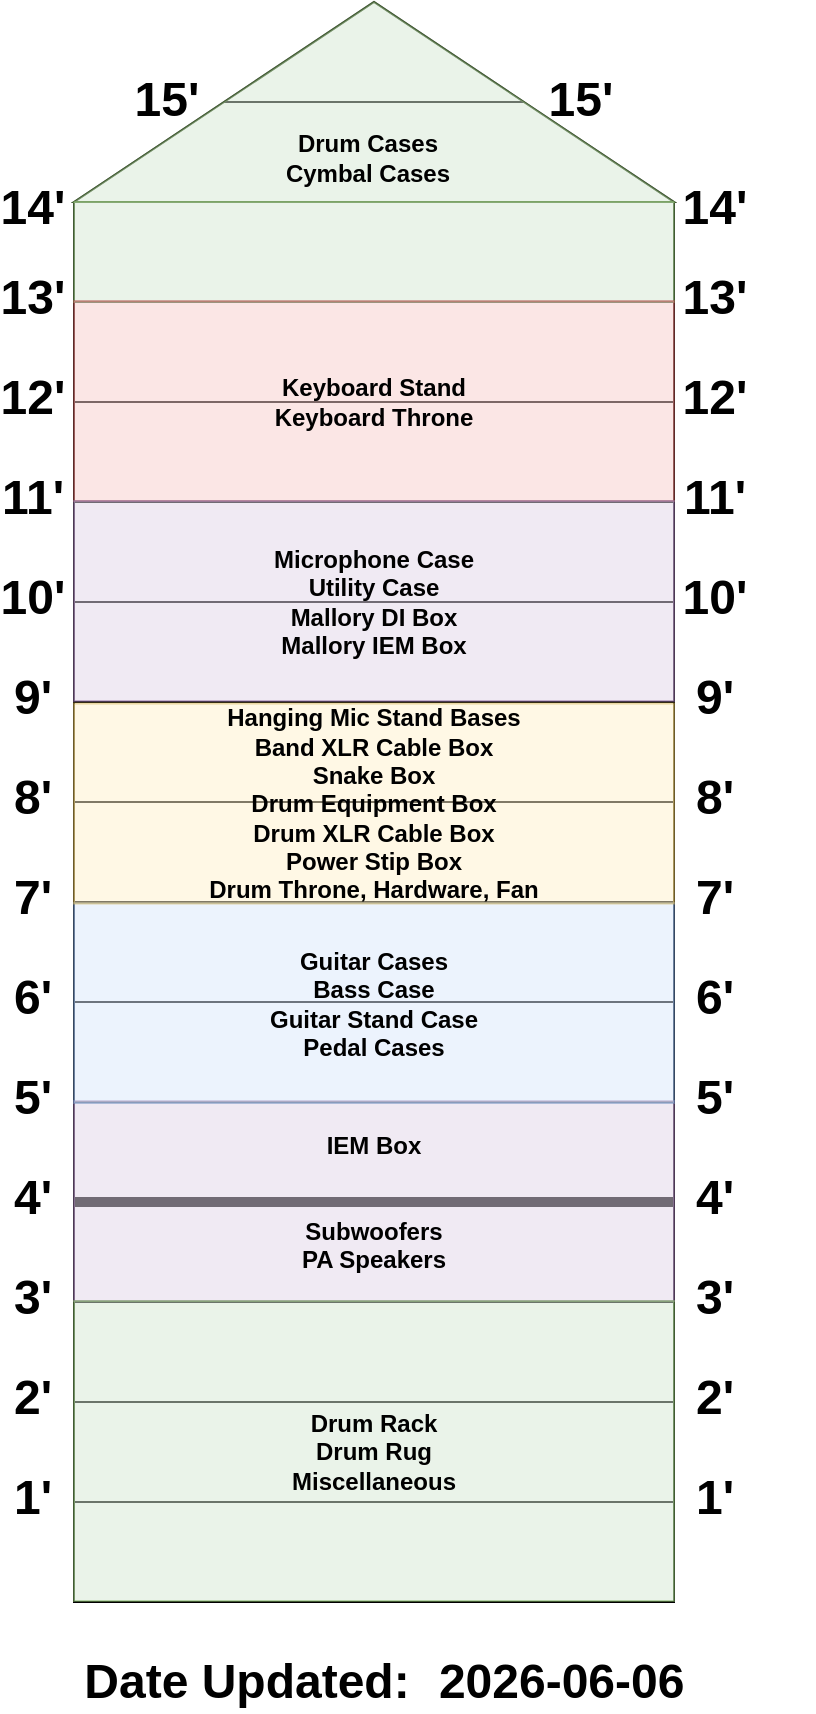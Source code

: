 <mxfile version="24.7.17">
  <diagram name="Page-1" id="X5lvkgiN3U133mV6QOkO">
    <mxGraphModel dx="2019" dy="1109" grid="1" gridSize="10" guides="1" tooltips="1" connect="1" arrows="1" fold="1" page="1" pageScale="1" pageWidth="850" pageHeight="1100" math="0" shadow="0">
      <root>
        <mxCell id="0" />
        <mxCell id="1" parent="0" />
        <mxCell id="nhZHOeeMNoCa2xDWZXQW-58" value="" style="group" vertex="1" connectable="0" parent="1">
          <mxGeometry x="226" y="150" width="398" height="801.5" as="geometry" />
        </mxCell>
        <mxCell id="nhZHOeeMNoCa2xDWZXQW-53" value="" style="group" connectable="0" vertex="1" parent="nhZHOeeMNoCa2xDWZXQW-58">
          <mxGeometry x="8" width="390" height="800" as="geometry" />
        </mxCell>
        <mxCell id="nhZHOeeMNoCa2xDWZXQW-17" value="&lt;font style=&quot;font-size: 24px;&quot;&gt;1&#39;&lt;/font&gt;" style="text;strokeColor=none;align=center;fillColor=none;html=1;verticalAlign=middle;whiteSpace=wrap;rounded=0;fontStyle=1" vertex="1" parent="nhZHOeeMNoCa2xDWZXQW-58">
          <mxGeometry y="740" width="15" height="15" as="geometry" />
        </mxCell>
        <mxCell id="nhZHOeeMNoCa2xDWZXQW-18" value="&lt;font style=&quot;font-size: 24px;&quot;&gt;1&#39;&lt;/font&gt;" style="text;strokeColor=none;align=center;fillColor=none;html=1;verticalAlign=middle;whiteSpace=wrap;rounded=0;fontStyle=1" vertex="1" parent="nhZHOeeMNoCa2xDWZXQW-58">
          <mxGeometry x="341" y="740" width="15" height="15" as="geometry" />
        </mxCell>
        <mxCell id="nhZHOeeMNoCa2xDWZXQW-19" value="&lt;font style=&quot;font-size: 24px;&quot;&gt;2&#39;&lt;/font&gt;" style="text;strokeColor=none;align=center;fillColor=none;html=1;verticalAlign=middle;whiteSpace=wrap;rounded=0;fontStyle=1" vertex="1" parent="nhZHOeeMNoCa2xDWZXQW-58">
          <mxGeometry y="690" width="15" height="15" as="geometry" />
        </mxCell>
        <mxCell id="nhZHOeeMNoCa2xDWZXQW-20" value="&lt;font style=&quot;font-size: 24px;&quot;&gt;2&#39;&lt;/font&gt;" style="text;strokeColor=none;align=center;fillColor=none;html=1;verticalAlign=middle;whiteSpace=wrap;rounded=0;fontStyle=1" vertex="1" parent="nhZHOeeMNoCa2xDWZXQW-58">
          <mxGeometry x="341" y="690" width="15" height="15" as="geometry" />
        </mxCell>
        <mxCell id="nhZHOeeMNoCa2xDWZXQW-21" value="&lt;font style=&quot;font-size: 24px;&quot;&gt;3&#39;&lt;/font&gt;" style="text;strokeColor=none;align=center;fillColor=none;html=1;verticalAlign=middle;whiteSpace=wrap;rounded=0;fontStyle=1" vertex="1" parent="nhZHOeeMNoCa2xDWZXQW-58">
          <mxGeometry y="640" width="15" height="15" as="geometry" />
        </mxCell>
        <mxCell id="nhZHOeeMNoCa2xDWZXQW-22" value="&lt;font style=&quot;font-size: 24px;&quot;&gt;3&#39;&lt;/font&gt;" style="text;strokeColor=none;align=center;fillColor=none;html=1;verticalAlign=middle;whiteSpace=wrap;rounded=0;fontStyle=1" vertex="1" parent="nhZHOeeMNoCa2xDWZXQW-58">
          <mxGeometry x="341" y="640" width="15" height="15" as="geometry" />
        </mxCell>
        <mxCell id="nhZHOeeMNoCa2xDWZXQW-23" value="&lt;font style=&quot;font-size: 24px;&quot;&gt;4&#39;&lt;/font&gt;" style="text;strokeColor=none;align=center;fillColor=none;html=1;verticalAlign=middle;whiteSpace=wrap;rounded=0;fontStyle=1" vertex="1" parent="nhZHOeeMNoCa2xDWZXQW-58">
          <mxGeometry y="590" width="15" height="15" as="geometry" />
        </mxCell>
        <mxCell id="nhZHOeeMNoCa2xDWZXQW-24" value="&lt;font style=&quot;font-size: 24px;&quot;&gt;4&#39;&lt;/font&gt;" style="text;strokeColor=none;align=center;fillColor=none;html=1;verticalAlign=middle;whiteSpace=wrap;rounded=0;fontStyle=1" vertex="1" parent="nhZHOeeMNoCa2xDWZXQW-58">
          <mxGeometry x="341" y="590" width="15" height="15" as="geometry" />
        </mxCell>
        <mxCell id="nhZHOeeMNoCa2xDWZXQW-25" value="&lt;font style=&quot;font-size: 24px;&quot;&gt;5&#39;&lt;/font&gt;" style="text;strokeColor=none;align=center;fillColor=none;html=1;verticalAlign=middle;whiteSpace=wrap;rounded=0;fontStyle=1" vertex="1" parent="nhZHOeeMNoCa2xDWZXQW-58">
          <mxGeometry y="540" width="15" height="15" as="geometry" />
        </mxCell>
        <mxCell id="nhZHOeeMNoCa2xDWZXQW-26" value="&lt;font style=&quot;font-size: 24px;&quot;&gt;5&#39;&lt;/font&gt;" style="text;strokeColor=none;align=center;fillColor=none;html=1;verticalAlign=middle;whiteSpace=wrap;rounded=0;fontStyle=1" vertex="1" parent="nhZHOeeMNoCa2xDWZXQW-58">
          <mxGeometry x="341" y="540" width="15" height="15" as="geometry" />
        </mxCell>
        <mxCell id="nhZHOeeMNoCa2xDWZXQW-27" value="&lt;font style=&quot;font-size: 24px;&quot;&gt;6&#39;&lt;/font&gt;" style="text;strokeColor=none;align=center;fillColor=none;html=1;verticalAlign=middle;whiteSpace=wrap;rounded=0;fontStyle=1" vertex="1" parent="nhZHOeeMNoCa2xDWZXQW-58">
          <mxGeometry y="490" width="15" height="15" as="geometry" />
        </mxCell>
        <mxCell id="nhZHOeeMNoCa2xDWZXQW-28" value="&lt;font style=&quot;font-size: 24px;&quot;&gt;6&#39;&lt;/font&gt;" style="text;strokeColor=none;align=center;fillColor=none;html=1;verticalAlign=middle;whiteSpace=wrap;rounded=0;fontStyle=1" vertex="1" parent="nhZHOeeMNoCa2xDWZXQW-58">
          <mxGeometry x="341" y="490" width="15" height="15" as="geometry" />
        </mxCell>
        <mxCell id="nhZHOeeMNoCa2xDWZXQW-34" value="&lt;font style=&quot;font-size: 24px;&quot;&gt;7&#39;&lt;/font&gt;" style="text;strokeColor=none;align=center;fillColor=none;html=1;verticalAlign=middle;whiteSpace=wrap;rounded=0;fontStyle=1" vertex="1" parent="nhZHOeeMNoCa2xDWZXQW-58">
          <mxGeometry y="440" width="15" height="15" as="geometry" />
        </mxCell>
        <mxCell id="nhZHOeeMNoCa2xDWZXQW-35" value="&lt;font style=&quot;font-size: 24px;&quot;&gt;7&#39;&lt;/font&gt;" style="text;strokeColor=none;align=center;fillColor=none;html=1;verticalAlign=middle;whiteSpace=wrap;rounded=0;fontStyle=1" vertex="1" parent="nhZHOeeMNoCa2xDWZXQW-58">
          <mxGeometry x="341" y="440" width="15" height="15" as="geometry" />
        </mxCell>
        <mxCell id="nhZHOeeMNoCa2xDWZXQW-36" value="&lt;font style=&quot;font-size: 24px;&quot;&gt;8&#39;&lt;/font&gt;" style="text;strokeColor=none;align=center;fillColor=none;html=1;verticalAlign=middle;whiteSpace=wrap;rounded=0;fontStyle=1" vertex="1" parent="nhZHOeeMNoCa2xDWZXQW-58">
          <mxGeometry y="390" width="15" height="15" as="geometry" />
        </mxCell>
        <mxCell id="nhZHOeeMNoCa2xDWZXQW-37" value="&lt;font style=&quot;font-size: 24px;&quot;&gt;8&#39;&lt;/font&gt;" style="text;strokeColor=none;align=center;fillColor=none;html=1;verticalAlign=middle;whiteSpace=wrap;rounded=0;fontStyle=1" vertex="1" parent="nhZHOeeMNoCa2xDWZXQW-58">
          <mxGeometry x="341" y="390" width="15" height="15" as="geometry" />
        </mxCell>
        <mxCell id="nhZHOeeMNoCa2xDWZXQW-38" value="&lt;font style=&quot;font-size: 24px;&quot;&gt;9&#39;&lt;/font&gt;" style="text;strokeColor=none;align=center;fillColor=none;html=1;verticalAlign=middle;whiteSpace=wrap;rounded=0;fontStyle=1" vertex="1" parent="nhZHOeeMNoCa2xDWZXQW-58">
          <mxGeometry y="340" width="15" height="15" as="geometry" />
        </mxCell>
        <mxCell id="nhZHOeeMNoCa2xDWZXQW-39" value="&lt;font style=&quot;font-size: 24px;&quot;&gt;9&#39;&lt;/font&gt;" style="text;strokeColor=none;align=center;fillColor=none;html=1;verticalAlign=middle;whiteSpace=wrap;rounded=0;fontStyle=1" vertex="1" parent="nhZHOeeMNoCa2xDWZXQW-58">
          <mxGeometry x="341" y="340" width="15" height="15" as="geometry" />
        </mxCell>
        <mxCell id="nhZHOeeMNoCa2xDWZXQW-40" value="&lt;font style=&quot;font-size: 24px;&quot;&gt;10&#39;&lt;/font&gt;" style="text;strokeColor=none;align=center;fillColor=none;html=1;verticalAlign=middle;whiteSpace=wrap;rounded=0;fontStyle=1" vertex="1" parent="nhZHOeeMNoCa2xDWZXQW-58">
          <mxGeometry y="290" width="15" height="15" as="geometry" />
        </mxCell>
        <mxCell id="nhZHOeeMNoCa2xDWZXQW-41" value="&lt;font style=&quot;font-size: 24px;&quot;&gt;10&#39;&lt;/font&gt;" style="text;strokeColor=none;align=center;fillColor=none;html=1;verticalAlign=middle;whiteSpace=wrap;rounded=0;fontStyle=1" vertex="1" parent="nhZHOeeMNoCa2xDWZXQW-58">
          <mxGeometry x="341" y="290" width="15" height="15" as="geometry" />
        </mxCell>
        <mxCell id="nhZHOeeMNoCa2xDWZXQW-42" value="&lt;font style=&quot;font-size: 24px;&quot;&gt;11&#39;&lt;/font&gt;" style="text;strokeColor=none;align=center;fillColor=none;html=1;verticalAlign=middle;whiteSpace=wrap;rounded=0;fontStyle=1" vertex="1" parent="nhZHOeeMNoCa2xDWZXQW-58">
          <mxGeometry y="240" width="15" height="15" as="geometry" />
        </mxCell>
        <mxCell id="nhZHOeeMNoCa2xDWZXQW-43" value="&lt;font style=&quot;font-size: 24px;&quot;&gt;11&#39;&lt;/font&gt;" style="text;strokeColor=none;align=center;fillColor=none;html=1;verticalAlign=middle;whiteSpace=wrap;rounded=0;fontStyle=1" vertex="1" parent="nhZHOeeMNoCa2xDWZXQW-58">
          <mxGeometry x="341" y="240" width="15" height="15" as="geometry" />
        </mxCell>
        <mxCell id="nhZHOeeMNoCa2xDWZXQW-44" value="&lt;font style=&quot;font-size: 24px;&quot;&gt;12&#39;&lt;/font&gt;" style="text;strokeColor=none;align=center;fillColor=none;html=1;verticalAlign=middle;whiteSpace=wrap;rounded=0;fontStyle=1" vertex="1" parent="nhZHOeeMNoCa2xDWZXQW-58">
          <mxGeometry y="190" width="15" height="15" as="geometry" />
        </mxCell>
        <mxCell id="nhZHOeeMNoCa2xDWZXQW-45" value="&lt;font style=&quot;font-size: 24px;&quot;&gt;12&#39;&lt;/font&gt;" style="text;strokeColor=none;align=center;fillColor=none;html=1;verticalAlign=middle;whiteSpace=wrap;rounded=0;fontStyle=1" vertex="1" parent="nhZHOeeMNoCa2xDWZXQW-58">
          <mxGeometry x="341" y="190" width="15" height="15" as="geometry" />
        </mxCell>
        <mxCell id="nhZHOeeMNoCa2xDWZXQW-46" value="&lt;font style=&quot;font-size: 24px;&quot;&gt;13&#39;&lt;/font&gt;" style="text;strokeColor=none;align=center;fillColor=none;html=1;verticalAlign=middle;whiteSpace=wrap;rounded=0;fontStyle=1" vertex="1" parent="nhZHOeeMNoCa2xDWZXQW-58">
          <mxGeometry y="140" width="15" height="15" as="geometry" />
        </mxCell>
        <mxCell id="nhZHOeeMNoCa2xDWZXQW-47" value="&lt;font style=&quot;font-size: 24px;&quot;&gt;13&#39;&lt;/font&gt;" style="text;strokeColor=none;align=center;fillColor=none;html=1;verticalAlign=middle;whiteSpace=wrap;rounded=0;fontStyle=1" vertex="1" parent="nhZHOeeMNoCa2xDWZXQW-58">
          <mxGeometry x="341" y="140" width="15" height="15" as="geometry" />
        </mxCell>
        <mxCell id="nhZHOeeMNoCa2xDWZXQW-48" value="&lt;font style=&quot;font-size: 24px;&quot;&gt;14&#39;&lt;/font&gt;" style="text;strokeColor=none;align=center;fillColor=none;html=1;verticalAlign=middle;whiteSpace=wrap;rounded=0;fontStyle=1" vertex="1" parent="nhZHOeeMNoCa2xDWZXQW-58">
          <mxGeometry y="95" width="15" height="15" as="geometry" />
        </mxCell>
        <mxCell id="nhZHOeeMNoCa2xDWZXQW-49" value="&lt;font style=&quot;font-size: 24px;&quot;&gt;14&#39;&lt;/font&gt;" style="text;strokeColor=none;align=center;fillColor=none;html=1;verticalAlign=middle;whiteSpace=wrap;rounded=0;fontStyle=1" vertex="1" parent="nhZHOeeMNoCa2xDWZXQW-58">
          <mxGeometry x="341" y="95" width="15" height="15" as="geometry" />
        </mxCell>
        <mxCell id="nhZHOeeMNoCa2xDWZXQW-1" value="" style="rounded=0;whiteSpace=wrap;html=1;" vertex="1" parent="nhZHOeeMNoCa2xDWZXQW-58">
          <mxGeometry x="28" y="100" width="300" height="700" as="geometry" />
        </mxCell>
        <mxCell id="nhZHOeeMNoCa2xDWZXQW-7" value="" style="endArrow=none;html=1;rounded=0;exitX=0;exitY=0.1;exitDx=0;exitDy=0;exitPerimeter=0;entryX=1;entryY=0.102;entryDx=0;entryDy=0;entryPerimeter=0;" edge="1" parent="nhZHOeeMNoCa2xDWZXQW-58">
          <mxGeometry width="50" height="50" relative="1" as="geometry">
            <mxPoint x="28" y="150" as="sourcePoint" />
            <mxPoint x="328" y="150" as="targetPoint" />
          </mxGeometry>
        </mxCell>
        <mxCell id="nhZHOeeMNoCa2xDWZXQW-8" value="" style="endArrow=none;html=1;rounded=0;entryX=1;entryY=0.202;entryDx=0;entryDy=0;entryPerimeter=0;" edge="1" parent="nhZHOeeMNoCa2xDWZXQW-58">
          <mxGeometry width="50" height="50" relative="1" as="geometry">
            <mxPoint x="28" y="200" as="sourcePoint" />
            <mxPoint x="328" y="200" as="targetPoint" />
          </mxGeometry>
        </mxCell>
        <mxCell id="nhZHOeeMNoCa2xDWZXQW-9" value="" style="endArrow=none;html=1;rounded=0;exitX=0;exitY=0.295;exitDx=0;exitDy=0;exitPerimeter=0;entryX=1;entryY=0.296;entryDx=0;entryDy=0;entryPerimeter=0;" edge="1" parent="nhZHOeeMNoCa2xDWZXQW-58">
          <mxGeometry width="50" height="50" relative="1" as="geometry">
            <mxPoint x="28" y="250" as="sourcePoint" />
            <mxPoint x="328" y="250" as="targetPoint" />
          </mxGeometry>
        </mxCell>
        <mxCell id="nhZHOeeMNoCa2xDWZXQW-10" value="" style="endArrow=none;html=1;rounded=0;entryX=1;entryY=0.396;entryDx=0;entryDy=0;entryPerimeter=0;" edge="1" parent="nhZHOeeMNoCa2xDWZXQW-58">
          <mxGeometry width="50" height="50" relative="1" as="geometry">
            <mxPoint x="28" y="300" as="sourcePoint" />
            <mxPoint x="328" y="300" as="targetPoint" />
          </mxGeometry>
        </mxCell>
        <mxCell id="nhZHOeeMNoCa2xDWZXQW-11" value="" style="endArrow=none;html=1;rounded=0;exitX=0;exitY=0.5;exitDx=0;exitDy=0;entryX=1;entryY=0.5;entryDx=0;entryDy=0;" edge="1" parent="nhZHOeeMNoCa2xDWZXQW-58">
          <mxGeometry width="50" height="50" relative="1" as="geometry">
            <mxPoint x="28" y="350" as="sourcePoint" />
            <mxPoint x="328" y="350" as="targetPoint" />
          </mxGeometry>
        </mxCell>
        <mxCell id="nhZHOeeMNoCa2xDWZXQW-13" value="" style="endArrow=none;html=1;rounded=0;entryX=1;entryY=0.696;entryDx=0;entryDy=0;entryPerimeter=0;" edge="1" parent="nhZHOeeMNoCa2xDWZXQW-58">
          <mxGeometry width="50" height="50" relative="1" as="geometry">
            <mxPoint x="28" y="450" as="sourcePoint" />
            <mxPoint x="328" y="450" as="targetPoint" />
          </mxGeometry>
        </mxCell>
        <mxCell id="nhZHOeeMNoCa2xDWZXQW-14" value="" style="endArrow=none;html=1;rounded=0;entryX=1;entryY=0.796;entryDx=0;entryDy=0;entryPerimeter=0;exitX=0;exitY=0.797;exitDx=0;exitDy=0;exitPerimeter=0;" edge="1" parent="nhZHOeeMNoCa2xDWZXQW-58">
          <mxGeometry width="50" height="50" relative="1" as="geometry">
            <mxPoint x="28" y="500" as="sourcePoint" />
            <mxPoint x="328" y="500" as="targetPoint" />
          </mxGeometry>
        </mxCell>
        <mxCell id="nhZHOeeMNoCa2xDWZXQW-15" value="" style="endArrow=none;html=1;rounded=0;exitX=0;exitY=0.895;exitDx=0;exitDy=0;exitPerimeter=0;" edge="1" parent="nhZHOeeMNoCa2xDWZXQW-58">
          <mxGeometry width="50" height="50" relative="1" as="geometry">
            <mxPoint x="28" y="550" as="sourcePoint" />
            <mxPoint x="328" y="550" as="targetPoint" />
          </mxGeometry>
        </mxCell>
        <mxCell id="nhZHOeeMNoCa2xDWZXQW-29" value="" style="endArrow=none;html=1;rounded=0;exitX=0;exitY=0.5;exitDx=0;exitDy=0;entryX=1;entryY=0.5;entryDx=0;entryDy=0;" edge="1" parent="nhZHOeeMNoCa2xDWZXQW-58">
          <mxGeometry width="50" height="50" relative="1" as="geometry">
            <mxPoint x="28" y="400" as="sourcePoint" />
            <mxPoint x="328" y="400" as="targetPoint" />
          </mxGeometry>
        </mxCell>
        <mxCell id="nhZHOeeMNoCa2xDWZXQW-30" value="" style="endArrow=none;html=1;rounded=0;exitX=0;exitY=0.895;exitDx=0;exitDy=0;exitPerimeter=0;strokeWidth=5;" edge="1" parent="nhZHOeeMNoCa2xDWZXQW-58">
          <mxGeometry width="50" height="50" relative="1" as="geometry">
            <mxPoint x="28" y="600" as="sourcePoint" />
            <mxPoint x="328" y="600" as="targetPoint" />
          </mxGeometry>
        </mxCell>
        <mxCell id="nhZHOeeMNoCa2xDWZXQW-31" value="" style="endArrow=none;html=1;rounded=0;exitX=0;exitY=0.895;exitDx=0;exitDy=0;exitPerimeter=0;" edge="1" parent="nhZHOeeMNoCa2xDWZXQW-58">
          <mxGeometry width="50" height="50" relative="1" as="geometry">
            <mxPoint x="28" y="650" as="sourcePoint" />
            <mxPoint x="328" y="650" as="targetPoint" />
          </mxGeometry>
        </mxCell>
        <mxCell id="nhZHOeeMNoCa2xDWZXQW-32" value="" style="endArrow=none;html=1;rounded=0;exitX=0;exitY=0.895;exitDx=0;exitDy=0;exitPerimeter=0;" edge="1" parent="nhZHOeeMNoCa2xDWZXQW-58">
          <mxGeometry width="50" height="50" relative="1" as="geometry">
            <mxPoint x="28" y="700" as="sourcePoint" />
            <mxPoint x="328" y="700" as="targetPoint" />
          </mxGeometry>
        </mxCell>
        <mxCell id="nhZHOeeMNoCa2xDWZXQW-33" value="" style="endArrow=none;html=1;rounded=0;exitX=0;exitY=0.895;exitDx=0;exitDy=0;exitPerimeter=0;" edge="1" parent="nhZHOeeMNoCa2xDWZXQW-58">
          <mxGeometry width="50" height="50" relative="1" as="geometry">
            <mxPoint x="28" y="750" as="sourcePoint" />
            <mxPoint x="328" y="750" as="targetPoint" />
          </mxGeometry>
        </mxCell>
        <mxCell id="nhZHOeeMNoCa2xDWZXQW-51" value="&lt;font style=&quot;font-size: 24px;&quot;&gt;15&#39;&lt;/font&gt;" style="text;strokeColor=none;align=center;fillColor=none;html=1;verticalAlign=middle;whiteSpace=wrap;rounded=0;fontStyle=1" vertex="1" parent="nhZHOeeMNoCa2xDWZXQW-58">
          <mxGeometry x="68.286" y="41" width="12.857" height="15" as="geometry" />
        </mxCell>
        <mxCell id="nhZHOeeMNoCa2xDWZXQW-52" value="&lt;font style=&quot;font-size: 24px;&quot;&gt;15&#39;&lt;/font&gt;" style="text;strokeColor=none;align=center;fillColor=none;html=1;verticalAlign=middle;whiteSpace=wrap;rounded=0;fontStyle=1" vertex="1" parent="nhZHOeeMNoCa2xDWZXQW-58">
          <mxGeometry x="274.857" y="41" width="12.857" height="15" as="geometry" />
        </mxCell>
        <mxCell id="nhZHOeeMNoCa2xDWZXQW-54" value="" style="triangle;whiteSpace=wrap;html=1;rotation=-90;" vertex="1" parent="nhZHOeeMNoCa2xDWZXQW-58">
          <mxGeometry x="128" y="-100" width="100" height="300" as="geometry" />
        </mxCell>
        <mxCell id="nhZHOeeMNoCa2xDWZXQW-55" value="" style="endArrow=none;html=1;rounded=0;exitX=0.5;exitY=0;exitDx=0;exitDy=0;entryX=0.5;entryY=1;entryDx=0;entryDy=0;" edge="1" parent="nhZHOeeMNoCa2xDWZXQW-58" source="nhZHOeeMNoCa2xDWZXQW-54" target="nhZHOeeMNoCa2xDWZXQW-54">
          <mxGeometry width="50" height="50" relative="1" as="geometry">
            <mxPoint x="178" y="90" as="sourcePoint" />
            <mxPoint x="228" y="40" as="targetPoint" />
          </mxGeometry>
        </mxCell>
        <mxCell id="nhZHOeeMNoCa2xDWZXQW-59" value="&lt;b&gt;IEM Box&lt;/b&gt;&lt;div&gt;&lt;b&gt;&lt;br&gt;&lt;/b&gt;&lt;/div&gt;&lt;div&gt;&lt;b&gt;&lt;br&gt;&lt;/b&gt;&lt;div&gt;&lt;div&gt;&lt;b&gt;Subwoofers&lt;/b&gt;&lt;/div&gt;&lt;/div&gt;&lt;div&gt;&lt;b&gt;PA Speakers&lt;/b&gt;&lt;/div&gt;&lt;/div&gt;" style="rounded=0;whiteSpace=wrap;html=1;opacity=50;fillColor=#e1d5e7;strokeColor=#9673a6;" vertex="1" parent="nhZHOeeMNoCa2xDWZXQW-58">
          <mxGeometry x="28" y="549.5" width="300" height="100" as="geometry" />
        </mxCell>
        <mxCell id="nhZHOeeMNoCa2xDWZXQW-63" value="&lt;b&gt;Drum Rack&lt;/b&gt;&lt;div&gt;&lt;b&gt;Drum Rug&lt;/b&gt;&lt;/div&gt;&lt;div&gt;&lt;b&gt;Miscellaneous&lt;/b&gt;&lt;/div&gt;" style="whiteSpace=wrap;html=1;fillColor=#d5e8d4;strokeColor=#82b366;opacity=50;" vertex="1" parent="nhZHOeeMNoCa2xDWZXQW-58">
          <mxGeometry x="28" y="649.5" width="300" height="150" as="geometry" />
        </mxCell>
        <mxCell id="nhZHOeeMNoCa2xDWZXQW-57" value="" style="triangle;whiteSpace=wrap;html=1;rotation=-90;opacity=50;fillColor=#d5e8d4;strokeColor=#82b366;" vertex="1" parent="nhZHOeeMNoCa2xDWZXQW-58">
          <mxGeometry x="128" y="-100" width="100" height="300" as="geometry" />
        </mxCell>
        <mxCell id="nhZHOeeMNoCa2xDWZXQW-61" value="&lt;b&gt;Drum Cases&lt;/b&gt;&lt;div&gt;&lt;b&gt;Cymbal Cases&lt;/b&gt;&lt;/div&gt;" style="text;strokeColor=none;align=center;fillColor=none;html=1;verticalAlign=middle;whiteSpace=wrap;rounded=0;" vertex="1" parent="nhZHOeeMNoCa2xDWZXQW-58">
          <mxGeometry x="100" y="63" width="150" height="30" as="geometry" />
        </mxCell>
        <mxCell id="nhZHOeeMNoCa2xDWZXQW-64" value="" style="whiteSpace=wrap;html=1;fillColor=#d5e8d4;strokeColor=#82b366;opacity=50;" vertex="1" parent="nhZHOeeMNoCa2xDWZXQW-58">
          <mxGeometry x="28" y="100" width="300" height="50" as="geometry" />
        </mxCell>
        <mxCell id="nhZHOeeMNoCa2xDWZXQW-65" value="&lt;b&gt;Keyboard Stand&lt;/b&gt;&lt;div&gt;&lt;b&gt;Keyboard Throne&lt;/b&gt;&lt;/div&gt;" style="whiteSpace=wrap;html=1;fillColor=#f8cecc;strokeColor=#b85450;opacity=50;" vertex="1" parent="nhZHOeeMNoCa2xDWZXQW-58">
          <mxGeometry x="28" y="149.5" width="300" height="100" as="geometry" />
        </mxCell>
        <mxCell id="nhZHOeeMNoCa2xDWZXQW-66" value="&lt;b&gt;Microphone Case&lt;/b&gt;&lt;div&gt;&lt;b&gt;Utility Case&lt;/b&gt;&lt;/div&gt;&lt;div&gt;&lt;b&gt;Mallory DI Box&lt;/b&gt;&lt;/div&gt;&lt;div&gt;&lt;b&gt;Mallory IEM Box&lt;/b&gt;&lt;/div&gt;" style="whiteSpace=wrap;html=1;fillColor=#e1d5e7;strokeColor=#9673a6;opacity=50;" vertex="1" parent="nhZHOeeMNoCa2xDWZXQW-58">
          <mxGeometry x="28" y="249.5" width="300" height="100" as="geometry" />
        </mxCell>
        <mxCell id="nhZHOeeMNoCa2xDWZXQW-67" value="&lt;b&gt;Guitar Cases&lt;/b&gt;&lt;div&gt;&lt;b&gt;Bass Case&lt;/b&gt;&lt;/div&gt;&lt;div&gt;&lt;b&gt;Guitar Stand Case&lt;/b&gt;&lt;/div&gt;&lt;div&gt;&lt;b&gt;Pedal Cases&lt;/b&gt;&lt;/div&gt;" style="whiteSpace=wrap;html=1;fillColor=#dae8fc;strokeColor=#6c8ebf;opacity=50;" vertex="1" parent="nhZHOeeMNoCa2xDWZXQW-58">
          <mxGeometry x="28" y="450.5" width="300" height="100" as="geometry" />
        </mxCell>
        <mxCell id="nhZHOeeMNoCa2xDWZXQW-68" value="&lt;b&gt;Hanging Mic Stand Bases&lt;/b&gt;&lt;div&gt;&lt;b&gt;Band XLR Cable Box&lt;/b&gt;&lt;/div&gt;&lt;div&gt;&lt;b&gt;Snake Box&lt;/b&gt;&lt;/div&gt;&lt;div&gt;&lt;b&gt;Drum Equipment Box&lt;/b&gt;&lt;/div&gt;&lt;div&gt;&lt;b&gt;Drum XLR Cable Box&lt;/b&gt;&lt;/div&gt;&lt;div&gt;&lt;b&gt;Power Stip Box&lt;/b&gt;&lt;/div&gt;&lt;div&gt;&lt;b&gt;Drum Throne, Hardware, Fan&lt;/b&gt;&lt;/div&gt;" style="whiteSpace=wrap;html=1;fillColor=#fff2cc;strokeColor=#d6b656;opacity=50;" vertex="1" parent="nhZHOeeMNoCa2xDWZXQW-58">
          <mxGeometry x="28" y="350.75" width="300" height="100" as="geometry" />
        </mxCell>
        <object label="&lt;span style=&quot;font-size: 24px;&quot;&gt;&lt;b&gt;&amp;nbsp;%date{yyyy-mm-dd}%&lt;/b&gt;&lt;/span&gt;" placeholders="1" id="nhZHOeeMNoCa2xDWZXQW-69">
          <mxCell style="edgeLabel;html=1;align=center;verticalAlign=middle;resizable=0;points=[];labelBorderColor=none;labelBackgroundColor=none;" vertex="1" connectable="0" parent="1">
            <mxGeometry x="493.347" y="990.004" as="geometry" />
          </mxCell>
        </object>
        <object label="&lt;span style=&quot;font-size: 24px;&quot;&gt;&lt;b&gt;Date Updated:&lt;/b&gt;&lt;/span&gt;" placeholders="1" id="nhZHOeeMNoCa2xDWZXQW-70">
          <mxCell style="edgeLabel;html=1;align=center;verticalAlign=middle;resizable=0;points=[];labelBorderColor=none;labelBackgroundColor=none;" vertex="1" connectable="0" parent="1">
            <mxGeometry x="339.997" y="990.004" as="geometry" />
          </mxCell>
        </object>
      </root>
    </mxGraphModel>
  </diagram>
</mxfile>
